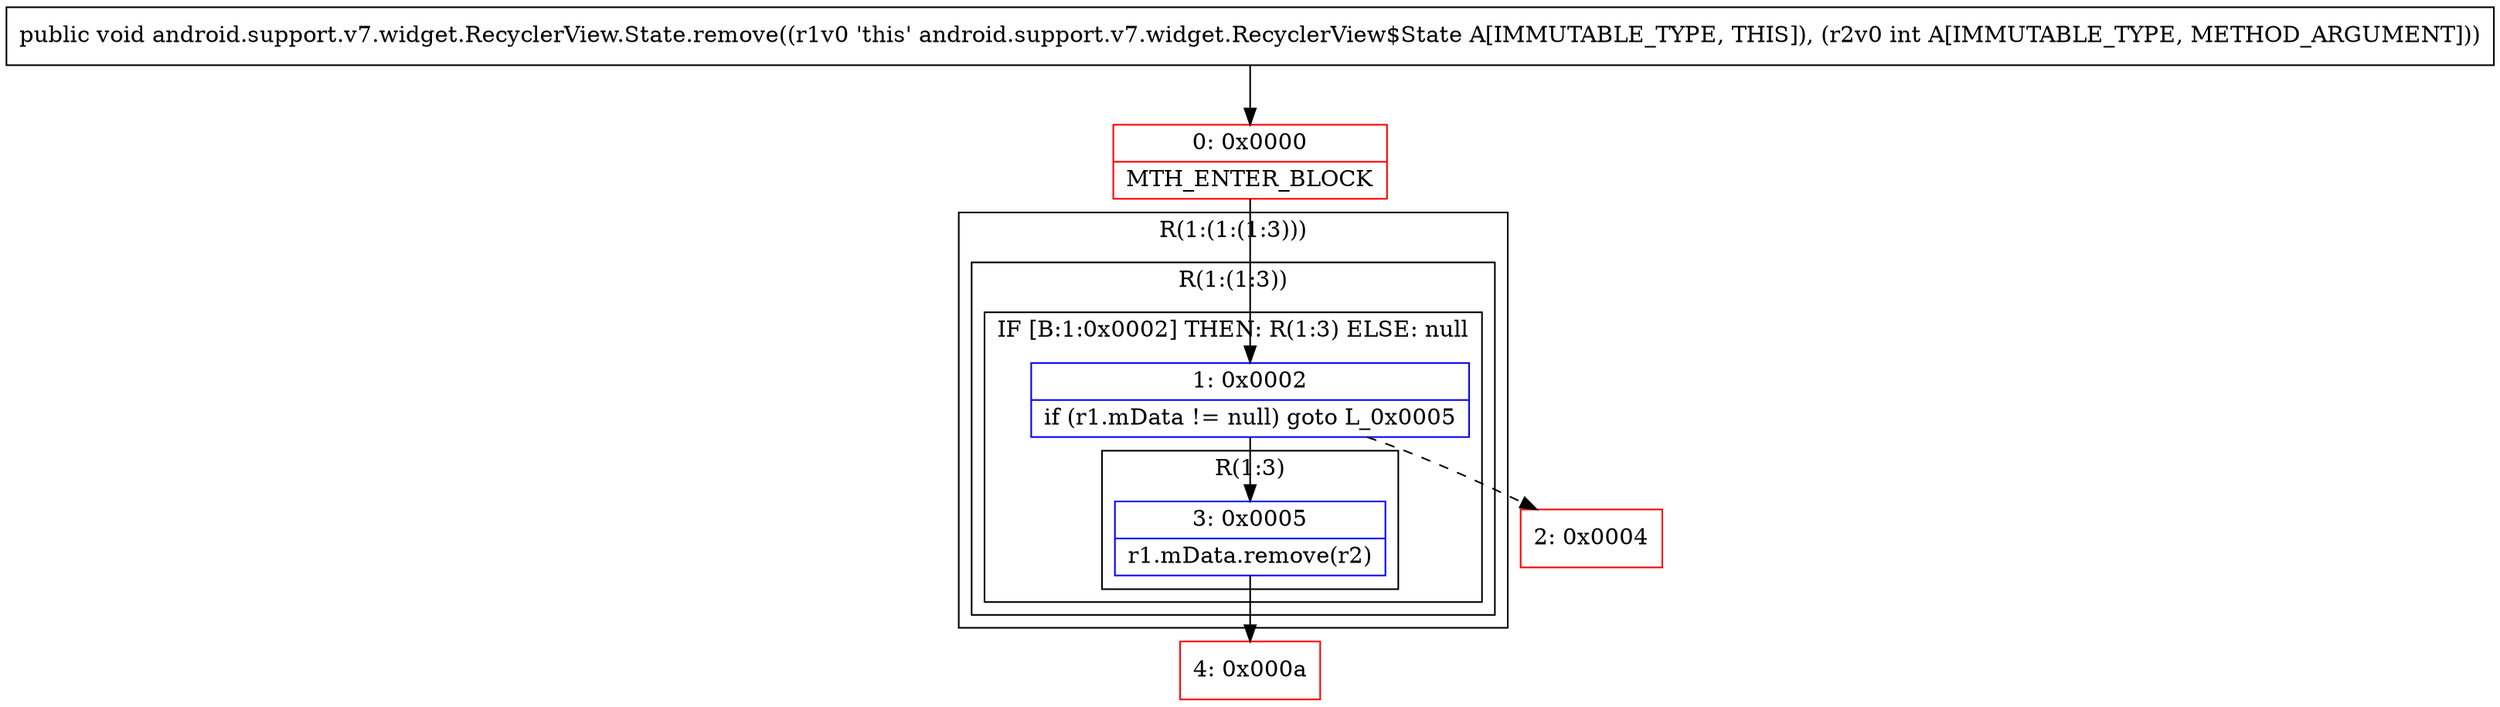 digraph "CFG forandroid.support.v7.widget.RecyclerView.State.remove(I)V" {
subgraph cluster_Region_1043750519 {
label = "R(1:(1:(1:3)))";
node [shape=record,color=blue];
subgraph cluster_Region_1018519957 {
label = "R(1:(1:3))";
node [shape=record,color=blue];
subgraph cluster_IfRegion_1433896532 {
label = "IF [B:1:0x0002] THEN: R(1:3) ELSE: null";
node [shape=record,color=blue];
Node_1 [shape=record,label="{1\:\ 0x0002|if (r1.mData != null) goto L_0x0005\l}"];
subgraph cluster_Region_1888157754 {
label = "R(1:3)";
node [shape=record,color=blue];
Node_3 [shape=record,label="{3\:\ 0x0005|r1.mData.remove(r2)\l}"];
}
}
}
}
Node_0 [shape=record,color=red,label="{0\:\ 0x0000|MTH_ENTER_BLOCK\l}"];
Node_2 [shape=record,color=red,label="{2\:\ 0x0004}"];
Node_4 [shape=record,color=red,label="{4\:\ 0x000a}"];
MethodNode[shape=record,label="{public void android.support.v7.widget.RecyclerView.State.remove((r1v0 'this' android.support.v7.widget.RecyclerView$State A[IMMUTABLE_TYPE, THIS]), (r2v0 int A[IMMUTABLE_TYPE, METHOD_ARGUMENT])) }"];
MethodNode -> Node_0;
Node_1 -> Node_2[style=dashed];
Node_1 -> Node_3;
Node_3 -> Node_4;
Node_0 -> Node_1;
}

